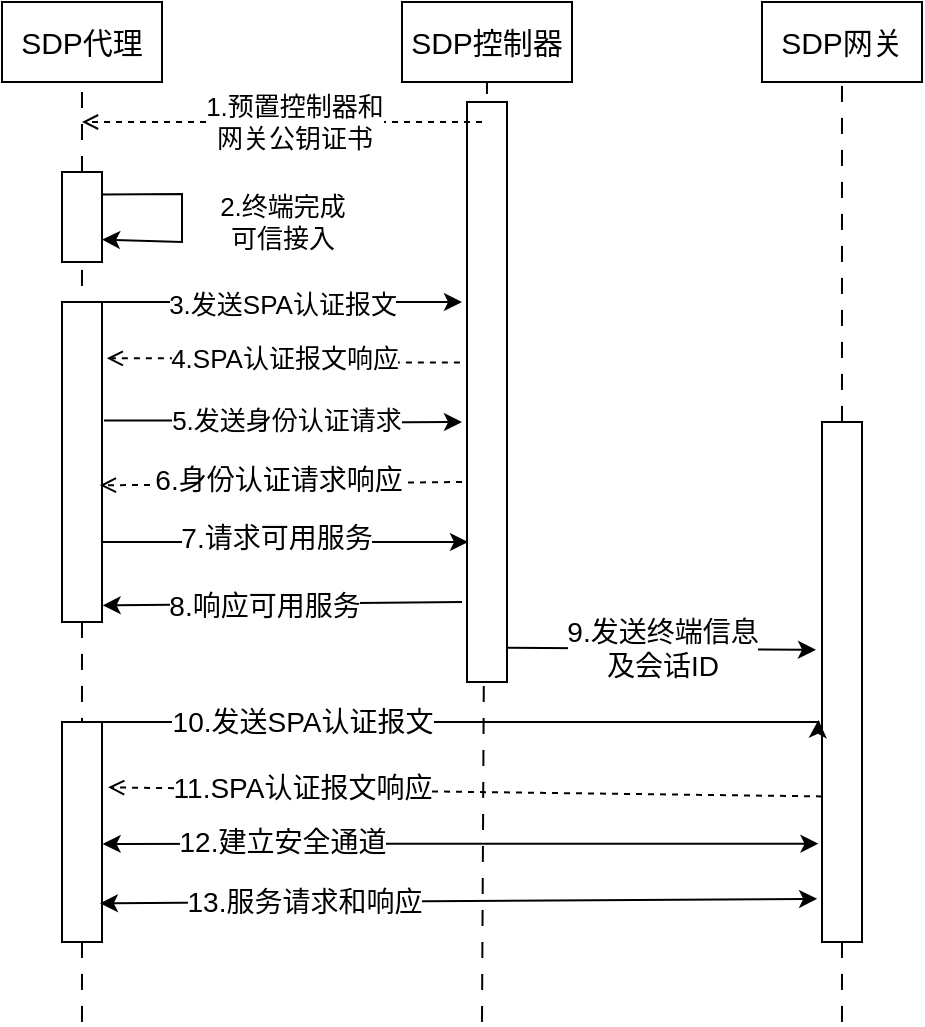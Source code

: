 <mxfile version="24.0.5" type="github">
  <diagram name="第 1 页" id="N0-CxhGlmVpB74cpehke">
    <mxGraphModel dx="1136" dy="579" grid="1" gridSize="10" guides="1" tooltips="1" connect="1" arrows="1" fold="1" page="1" pageScale="1" pageWidth="827" pageHeight="1169" math="0" shadow="0">
      <root>
        <mxCell id="0" />
        <mxCell id="1" parent="0" />
        <mxCell id="1CiKrdPyNwc5DJig_l-G-12" value="" style="endArrow=none;html=1;rounded=0;entryX=0.5;entryY=1;entryDx=0;entryDy=0;dashed=1;dashPattern=8 8;" parent="1" target="1CiKrdPyNwc5DJig_l-G-2" edge="1">
          <mxGeometry width="50" height="50" relative="1" as="geometry">
            <mxPoint x="280" y="710" as="sourcePoint" />
            <mxPoint x="250" y="490" as="targetPoint" />
          </mxGeometry>
        </mxCell>
        <mxCell id="1CiKrdPyNwc5DJig_l-G-1" value="&lt;font style=&quot;font-size: 15px;&quot;&gt;SDP代理&lt;/font&gt;" style="rounded=0;whiteSpace=wrap;html=1;" parent="1" vertex="1">
          <mxGeometry x="40" y="200" width="80" height="40" as="geometry" />
        </mxCell>
        <mxCell id="1CiKrdPyNwc5DJig_l-G-2" value="&lt;font style=&quot;font-size: 15px;&quot;&gt;SDP控制器&lt;/font&gt;" style="rounded=0;whiteSpace=wrap;html=1;" parent="1" vertex="1">
          <mxGeometry x="240" y="200" width="85" height="40" as="geometry" />
        </mxCell>
        <mxCell id="1CiKrdPyNwc5DJig_l-G-3" value="&lt;font style=&quot;font-size: 15px;&quot;&gt;SDP网关&lt;/font&gt;" style="rounded=0;whiteSpace=wrap;html=1;" parent="1" vertex="1">
          <mxGeometry x="420" y="200" width="80" height="40" as="geometry" />
        </mxCell>
        <mxCell id="1CiKrdPyNwc5DJig_l-G-4" value="" style="endArrow=none;html=1;rounded=0;dashed=1;dashPattern=8 8;entryX=0.5;entryY=1;entryDx=0;entryDy=0;" parent="1" source="1CiKrdPyNwc5DJig_l-G-5" target="1CiKrdPyNwc5DJig_l-G-1" edge="1">
          <mxGeometry width="50" height="50" relative="1" as="geometry">
            <mxPoint x="80" y="670" as="sourcePoint" />
            <mxPoint x="120" y="420" as="targetPoint" />
          </mxGeometry>
        </mxCell>
        <mxCell id="1CiKrdPyNwc5DJig_l-G-6" value="" style="endArrow=none;html=1;rounded=0;dashed=1;dashPattern=8 8;entryX=0.5;entryY=1;entryDx=0;entryDy=0;" parent="1" target="1CiKrdPyNwc5DJig_l-G-5" edge="1">
          <mxGeometry width="50" height="50" relative="1" as="geometry">
            <mxPoint x="80" y="710" as="sourcePoint" />
            <mxPoint x="80" y="260" as="targetPoint" />
          </mxGeometry>
        </mxCell>
        <mxCell id="1CiKrdPyNwc5DJig_l-G-5" value="" style="rounded=0;whiteSpace=wrap;html=1;" parent="1" vertex="1">
          <mxGeometry x="70" y="285" width="20" height="45" as="geometry" />
        </mxCell>
        <mxCell id="1CiKrdPyNwc5DJig_l-G-9" value="" style="endArrow=classic;html=1;rounded=0;exitX=1;exitY=0.25;exitDx=0;exitDy=0;entryX=1;entryY=0.75;entryDx=0;entryDy=0;" parent="1" source="1CiKrdPyNwc5DJig_l-G-5" target="1CiKrdPyNwc5DJig_l-G-5" edge="1">
          <mxGeometry width="50" height="50" relative="1" as="geometry">
            <mxPoint x="-30" y="500" as="sourcePoint" />
            <mxPoint x="100" y="350" as="targetPoint" />
            <Array as="points">
              <mxPoint x="130" y="296" />
              <mxPoint x="130" y="320" />
            </Array>
          </mxGeometry>
        </mxCell>
        <mxCell id="1CiKrdPyNwc5DJig_l-G-10" value="&lt;font style=&quot;font-size: 13px;&quot;&gt;2.终端完成&lt;/font&gt;&lt;div&gt;&lt;font style=&quot;font-size: 13px;&quot;&gt;可信接入&lt;/font&gt;&lt;/div&gt;" style="text;html=1;align=center;verticalAlign=middle;resizable=0;points=[];autosize=1;strokeColor=none;fillColor=none;" parent="1" vertex="1">
          <mxGeometry x="135" y="290" width="90" height="40" as="geometry" />
        </mxCell>
        <mxCell id="1CiKrdPyNwc5DJig_l-G-19" style="edgeStyle=orthogonalEdgeStyle;rounded=0;orthogonalLoop=1;jettySize=auto;html=1;entryX=1.119;entryY=0.176;entryDx=0;entryDy=0;entryPerimeter=0;dashed=1;endArrow=open;endFill=0;exitX=-0.178;exitY=0.449;exitDx=0;exitDy=0;exitPerimeter=0;" parent="1" source="1CiKrdPyNwc5DJig_l-G-8" target="1CiKrdPyNwc5DJig_l-G-16" edge="1">
          <mxGeometry relative="1" as="geometry">
            <mxPoint x="270" y="400" as="sourcePoint" />
            <mxPoint x="90" y="387" as="targetPoint" />
          </mxGeometry>
        </mxCell>
        <mxCell id="1CiKrdPyNwc5DJig_l-G-20" value="&lt;font style=&quot;font-size: 13px;&quot;&gt;4.SPA认证报文响应&lt;/font&gt;" style="edgeLabel;html=1;align=center;verticalAlign=middle;resizable=0;points=[];" parent="1CiKrdPyNwc5DJig_l-G-19" vertex="1" connectable="0">
          <mxGeometry x="0.192" y="1" relative="1" as="geometry">
            <mxPoint x="16" y="-1" as="offset" />
          </mxGeometry>
        </mxCell>
        <mxCell id="1CiKrdPyNwc5DJig_l-G-8" value="" style="rounded=0;whiteSpace=wrap;html=1;" parent="1" vertex="1">
          <mxGeometry x="272.5" y="250" width="20" height="290" as="geometry" />
        </mxCell>
        <mxCell id="1CiKrdPyNwc5DJig_l-G-14" value="" style="endArrow=open;html=1;rounded=0;dashed=1;endFill=0;" parent="1" edge="1">
          <mxGeometry width="50" height="50" relative="1" as="geometry">
            <mxPoint x="280" y="260" as="sourcePoint" />
            <mxPoint x="80" y="260" as="targetPoint" />
          </mxGeometry>
        </mxCell>
        <mxCell id="1CiKrdPyNwc5DJig_l-G-15" value="&lt;font style=&quot;font-size: 13px;&quot;&gt;1.预置控制器和&lt;/font&gt;&lt;div&gt;&lt;font style=&quot;font-size: 13px;&quot;&gt;网关公钥证书&lt;/font&gt;&lt;/div&gt;" style="edgeLabel;html=1;align=center;verticalAlign=middle;resizable=0;points=[];" parent="1CiKrdPyNwc5DJig_l-G-14" vertex="1" connectable="0">
          <mxGeometry x="-0.062" relative="1" as="geometry">
            <mxPoint as="offset" />
          </mxGeometry>
        </mxCell>
        <mxCell id="1CiKrdPyNwc5DJig_l-G-17" style="edgeStyle=orthogonalEdgeStyle;rounded=0;orthogonalLoop=1;jettySize=auto;html=1;exitX=1;exitY=0;exitDx=0;exitDy=0;" parent="1" source="1CiKrdPyNwc5DJig_l-G-16" edge="1">
          <mxGeometry relative="1" as="geometry">
            <mxPoint x="270" y="350" as="targetPoint" />
            <Array as="points">
              <mxPoint x="210" y="350" />
              <mxPoint x="210" y="350" />
            </Array>
          </mxGeometry>
        </mxCell>
        <mxCell id="1CiKrdPyNwc5DJig_l-G-18" value="&lt;font style=&quot;font-size: 13px;&quot;&gt;3.发送SPA认证报文&lt;/font&gt;" style="edgeLabel;html=1;align=center;verticalAlign=middle;resizable=0;points=[];" parent="1CiKrdPyNwc5DJig_l-G-17" vertex="1" connectable="0">
          <mxGeometry x="-0.108" y="-1" relative="1" as="geometry">
            <mxPoint x="9" as="offset" />
          </mxGeometry>
        </mxCell>
        <mxCell id="1CiKrdPyNwc5DJig_l-G-23" style="edgeStyle=orthogonalEdgeStyle;rounded=0;orthogonalLoop=1;jettySize=auto;html=1;exitX=1.05;exitY=0.37;exitDx=0;exitDy=0;exitPerimeter=0;" parent="1" source="1CiKrdPyNwc5DJig_l-G-16" edge="1">
          <mxGeometry relative="1" as="geometry">
            <mxPoint x="270" y="410" as="targetPoint" />
            <mxPoint x="100" y="430" as="sourcePoint" />
          </mxGeometry>
        </mxCell>
        <mxCell id="1CiKrdPyNwc5DJig_l-G-24" value="&lt;font style=&quot;font-size: 13px;&quot;&gt;5.发送身份认证请求&lt;/font&gt;" style="edgeLabel;html=1;align=center;verticalAlign=middle;resizable=0;points=[];" parent="1CiKrdPyNwc5DJig_l-G-23" vertex="1" connectable="0">
          <mxGeometry x="-0.293" relative="1" as="geometry">
            <mxPoint x="27" as="offset" />
          </mxGeometry>
        </mxCell>
        <mxCell id="1CiKrdPyNwc5DJig_l-G-16" value="" style="rounded=0;whiteSpace=wrap;html=1;" parent="1" vertex="1">
          <mxGeometry x="70" y="350" width="20" height="160" as="geometry" />
        </mxCell>
        <mxCell id="1CiKrdPyNwc5DJig_l-G-25" value="" style="endArrow=open;html=1;rounded=0;dashed=1;endFill=0;entryX=0.947;entryY=0.573;entryDx=0;entryDy=0;entryPerimeter=0;" parent="1" target="1CiKrdPyNwc5DJig_l-G-16" edge="1">
          <mxGeometry width="50" height="50" relative="1" as="geometry">
            <mxPoint x="270" y="440" as="sourcePoint" />
            <mxPoint x="90" y="512" as="targetPoint" />
          </mxGeometry>
        </mxCell>
        <mxCell id="1CiKrdPyNwc5DJig_l-G-26" value="&lt;font style=&quot;font-size: 14px;&quot;&gt;6.身份认证请求响应&lt;/font&gt;" style="edgeLabel;html=1;align=center;verticalAlign=middle;resizable=0;points=[];" parent="1CiKrdPyNwc5DJig_l-G-25" vertex="1" connectable="0">
          <mxGeometry x="0.251" y="-1" relative="1" as="geometry">
            <mxPoint x="21" y="-1" as="offset" />
          </mxGeometry>
        </mxCell>
        <mxCell id="1CiKrdPyNwc5DJig_l-G-28" value="" style="endArrow=none;html=1;rounded=0;entryX=0.5;entryY=1;entryDx=0;entryDy=0;dashed=1;dashPattern=8 8;" parent="1" source="1CiKrdPyNwc5DJig_l-G-29" target="1CiKrdPyNwc5DJig_l-G-3" edge="1">
          <mxGeometry width="50" height="50" relative="1" as="geometry">
            <mxPoint x="460" y="732.759" as="sourcePoint" />
            <mxPoint x="510" y="380" as="targetPoint" />
          </mxGeometry>
        </mxCell>
        <mxCell id="1CiKrdPyNwc5DJig_l-G-30" value="" style="endArrow=none;html=1;rounded=0;entryX=0.5;entryY=1;entryDx=0;entryDy=0;dashed=1;dashPattern=8 8;" parent="1" target="1CiKrdPyNwc5DJig_l-G-29" edge="1">
          <mxGeometry width="50" height="50" relative="1" as="geometry">
            <mxPoint x="460" y="710" as="sourcePoint" />
            <mxPoint x="460" y="240" as="targetPoint" />
          </mxGeometry>
        </mxCell>
        <mxCell id="1CiKrdPyNwc5DJig_l-G-29" value="" style="rounded=0;whiteSpace=wrap;html=1;" parent="1" vertex="1">
          <mxGeometry x="450" y="410" width="20" height="260" as="geometry" />
        </mxCell>
        <mxCell id="1CiKrdPyNwc5DJig_l-G-33" style="edgeStyle=orthogonalEdgeStyle;rounded=0;orthogonalLoop=1;jettySize=auto;html=1;exitX=1;exitY=0;exitDx=0;exitDy=0;entryX=-0.088;entryY=0.573;entryDx=0;entryDy=0;entryPerimeter=0;" parent="1" source="1CiKrdPyNwc5DJig_l-G-32" target="1CiKrdPyNwc5DJig_l-G-29" edge="1">
          <mxGeometry relative="1" as="geometry">
            <mxPoint x="420" y="560" as="targetPoint" />
            <Array as="points">
              <mxPoint x="448" y="560" />
            </Array>
          </mxGeometry>
        </mxCell>
        <mxCell id="1CiKrdPyNwc5DJig_l-G-35" value="&lt;font style=&quot;font-size: 14px;&quot;&gt;10.发送SPA认证报文&lt;/font&gt;" style="edgeLabel;html=1;align=center;verticalAlign=middle;resizable=0;points=[];" parent="1CiKrdPyNwc5DJig_l-G-33" vertex="1" connectable="0">
          <mxGeometry x="-0.16" y="-2" relative="1" as="geometry">
            <mxPoint x="-51" y="-2" as="offset" />
          </mxGeometry>
        </mxCell>
        <mxCell id="1CiKrdPyNwc5DJig_l-G-32" value="" style="rounded=0;whiteSpace=wrap;html=1;" parent="1" vertex="1">
          <mxGeometry x="70" y="560" width="20" height="110" as="geometry" />
        </mxCell>
        <mxCell id="1CiKrdPyNwc5DJig_l-G-34" value="" style="endArrow=open;html=1;rounded=0;exitX=0;exitY=0.72;exitDx=0;exitDy=0;exitPerimeter=0;entryX=1.153;entryY=0.297;entryDx=0;entryDy=0;dashed=1;endFill=0;entryPerimeter=0;" parent="1" source="1CiKrdPyNwc5DJig_l-G-29" target="1CiKrdPyNwc5DJig_l-G-32" edge="1">
          <mxGeometry width="50" height="50" relative="1" as="geometry">
            <mxPoint x="150" y="730" as="sourcePoint" />
            <mxPoint x="200" y="680" as="targetPoint" />
          </mxGeometry>
        </mxCell>
        <mxCell id="1CiKrdPyNwc5DJig_l-G-36" value="&lt;font style=&quot;font-size: 14px;&quot;&gt;11.SPA认证报文响应&lt;/font&gt;" style="edgeLabel;html=1;align=center;verticalAlign=middle;resizable=0;points=[];" parent="1CiKrdPyNwc5DJig_l-G-34" vertex="1" connectable="0">
          <mxGeometry x="0.776" relative="1" as="geometry">
            <mxPoint x="57" as="offset" />
          </mxGeometry>
        </mxCell>
        <mxCell id="1CiKrdPyNwc5DJig_l-G-41" value="" style="endArrow=classic;startArrow=classic;html=1;rounded=0;entryX=-0.088;entryY=0.811;entryDx=0;entryDy=0;entryPerimeter=0;exitX=1.016;exitY=0.554;exitDx=0;exitDy=0;exitPerimeter=0;" parent="1" source="1CiKrdPyNwc5DJig_l-G-32" target="1CiKrdPyNwc5DJig_l-G-29" edge="1">
          <mxGeometry width="50" height="50" relative="1" as="geometry">
            <mxPoint x="170" y="760" as="sourcePoint" />
            <mxPoint x="220" y="710" as="targetPoint" />
          </mxGeometry>
        </mxCell>
        <mxCell id="1CiKrdPyNwc5DJig_l-G-42" value="&lt;font style=&quot;font-size: 14px;&quot;&gt;12.建立安全通道&lt;/font&gt;" style="edgeLabel;html=1;align=center;verticalAlign=middle;resizable=0;points=[];" parent="1CiKrdPyNwc5DJig_l-G-41" vertex="1" connectable="0">
          <mxGeometry x="-0.657" y="1" relative="1" as="geometry">
            <mxPoint x="28" as="offset" />
          </mxGeometry>
        </mxCell>
        <mxCell id="1CiKrdPyNwc5DJig_l-G-44" value="" style="endArrow=classic;html=1;rounded=0;exitX=1;exitY=0.75;exitDx=0;exitDy=0;" parent="1" source="1CiKrdPyNwc5DJig_l-G-16" edge="1">
          <mxGeometry width="50" height="50" relative="1" as="geometry">
            <mxPoint x="-30" y="560" as="sourcePoint" />
            <mxPoint x="273" y="470" as="targetPoint" />
          </mxGeometry>
        </mxCell>
        <mxCell id="1CiKrdPyNwc5DJig_l-G-45" value="&lt;font style=&quot;font-size: 14px;&quot;&gt;7.请求可用服务&lt;/font&gt;" style="edgeLabel;html=1;align=center;verticalAlign=middle;resizable=0;points=[];" parent="1CiKrdPyNwc5DJig_l-G-44" vertex="1" connectable="0">
          <mxGeometry x="-0.047" y="2" relative="1" as="geometry">
            <mxPoint as="offset" />
          </mxGeometry>
        </mxCell>
        <mxCell id="1CiKrdPyNwc5DJig_l-G-46" value="" style="endArrow=classic;html=1;rounded=0;entryX=1.016;entryY=0.948;entryDx=0;entryDy=0;entryPerimeter=0;" parent="1" target="1CiKrdPyNwc5DJig_l-G-16" edge="1">
          <mxGeometry width="50" height="50" relative="1" as="geometry">
            <mxPoint x="270" y="500" as="sourcePoint" />
            <mxPoint x="10" y="520" as="targetPoint" />
          </mxGeometry>
        </mxCell>
        <mxCell id="1CiKrdPyNwc5DJig_l-G-47" value="&lt;font style=&quot;font-size: 14px;&quot;&gt;8.响应可用服务&lt;/font&gt;" style="edgeLabel;html=1;align=center;verticalAlign=middle;resizable=0;points=[];" parent="1CiKrdPyNwc5DJig_l-G-46" vertex="1" connectable="0">
          <mxGeometry x="0.463" y="1" relative="1" as="geometry">
            <mxPoint x="32" as="offset" />
          </mxGeometry>
        </mxCell>
        <mxCell id="1CiKrdPyNwc5DJig_l-G-48" value="" style="endArrow=classic;startArrow=classic;html=1;rounded=0;entryX=-0.122;entryY=0.917;entryDx=0;entryDy=0;entryPerimeter=0;exitX=0.947;exitY=0.824;exitDx=0;exitDy=0;exitPerimeter=0;" parent="1" source="1CiKrdPyNwc5DJig_l-G-32" target="1CiKrdPyNwc5DJig_l-G-29" edge="1">
          <mxGeometry width="50" height="50" relative="1" as="geometry">
            <mxPoint x="340" y="720" as="sourcePoint" />
            <mxPoint x="390" y="670" as="targetPoint" />
          </mxGeometry>
        </mxCell>
        <mxCell id="1CiKrdPyNwc5DJig_l-G-49" value="&lt;font style=&quot;font-size: 14px;&quot;&gt;13.服务请求和响应&lt;/font&gt;" style="edgeLabel;html=1;align=center;verticalAlign=middle;resizable=0;points=[];" parent="1CiKrdPyNwc5DJig_l-G-48" vertex="1" connectable="0">
          <mxGeometry x="-0.608" relative="1" as="geometry">
            <mxPoint x="31" as="offset" />
          </mxGeometry>
        </mxCell>
        <mxCell id="hsJgSFQS325t1HGc_hqh-2" value="" style="endArrow=classic;html=1;rounded=0;exitX=1.025;exitY=0.941;exitDx=0;exitDy=0;exitPerimeter=0;entryX=-0.15;entryY=0.438;entryDx=0;entryDy=0;entryPerimeter=0;" parent="1" source="1CiKrdPyNwc5DJig_l-G-8" target="1CiKrdPyNwc5DJig_l-G-29" edge="1">
          <mxGeometry width="50" height="50" relative="1" as="geometry">
            <mxPoint x="-100" y="500" as="sourcePoint" />
            <mxPoint x="-50" y="450" as="targetPoint" />
          </mxGeometry>
        </mxCell>
        <mxCell id="hsJgSFQS325t1HGc_hqh-7" value="&lt;font style=&quot;font-size: 14px;&quot;&gt;9.发送终端信息&lt;br&gt;及会话ID&lt;/font&gt;" style="edgeLabel;html=1;align=center;verticalAlign=middle;resizable=0;points=[];" parent="hsJgSFQS325t1HGc_hqh-2" vertex="1" connectable="0">
          <mxGeometry x="-0.338" relative="1" as="geometry">
            <mxPoint x="26" as="offset" />
          </mxGeometry>
        </mxCell>
      </root>
    </mxGraphModel>
  </diagram>
</mxfile>
